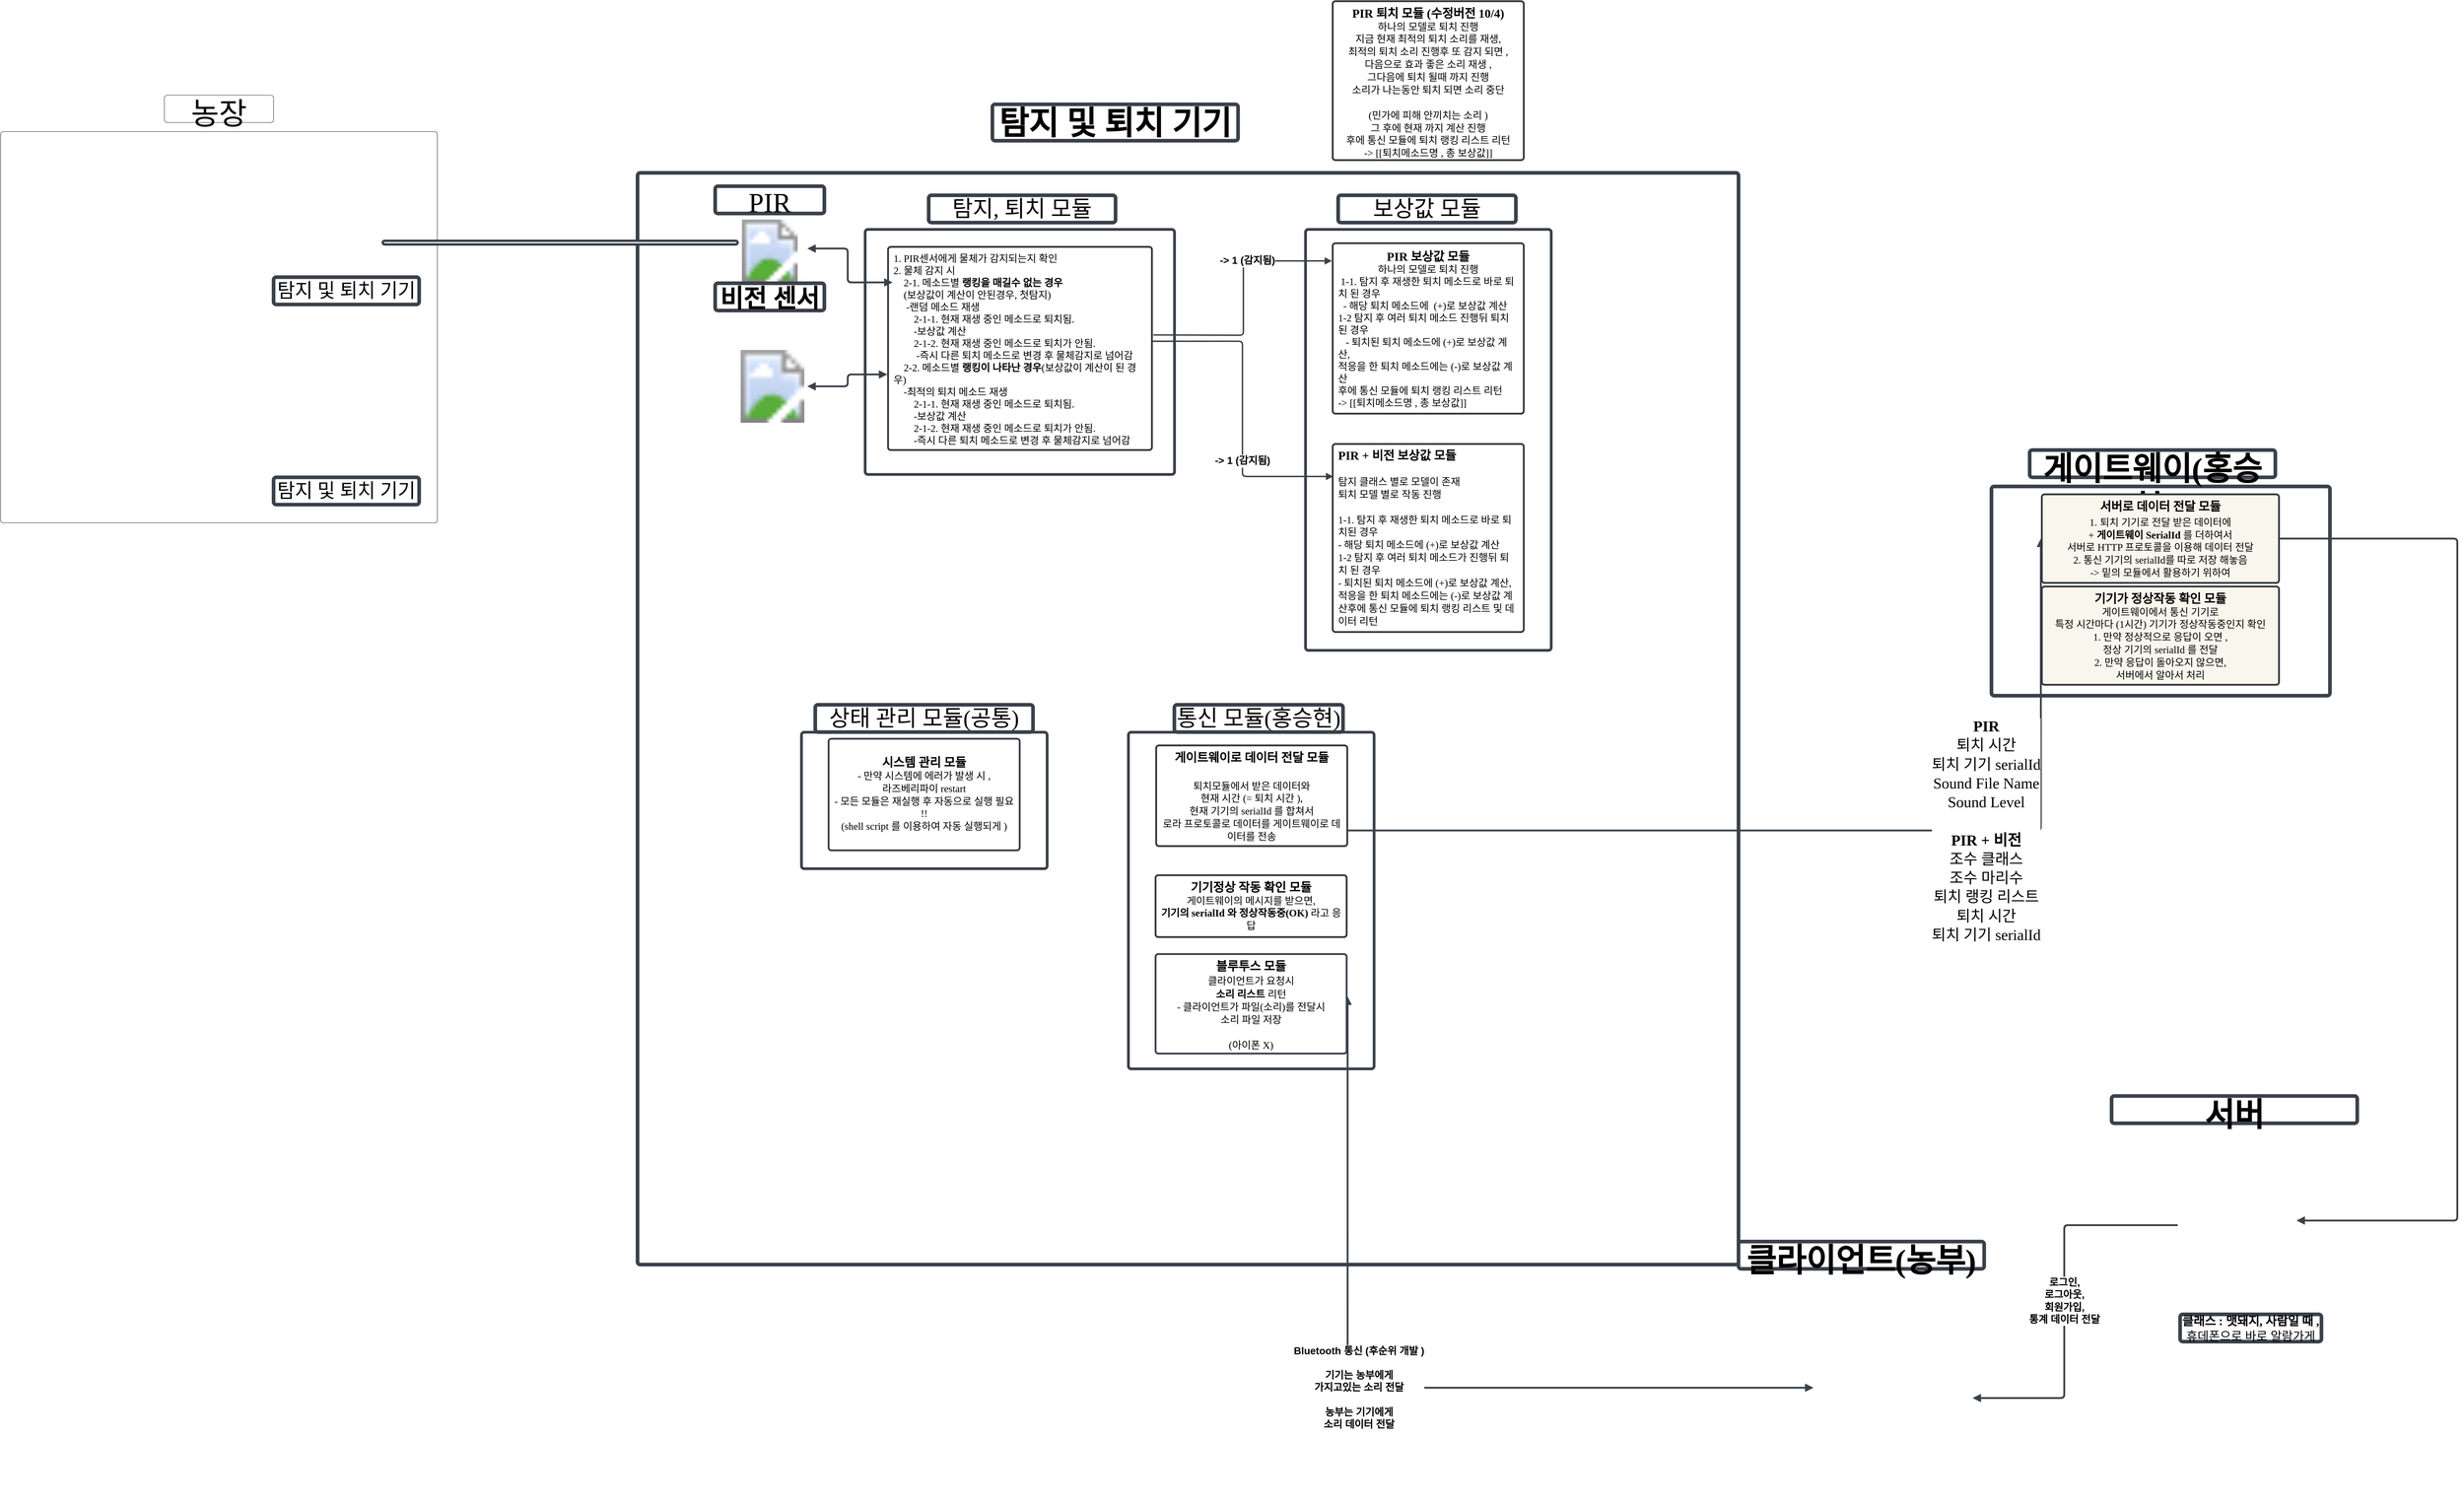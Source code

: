 <mxfile version="22.0.8" type="device">
  <diagram name="페이지-1" id="g4kg35ffdAl-vT05DxJy">
    <mxGraphModel dx="7135" dy="7624" grid="1" gridSize="10" guides="1" tooltips="1" connect="1" arrows="1" fold="1" page="1" pageScale="1" pageWidth="827" pageHeight="1169" math="0" shadow="0">
      <root>
        <mxCell id="0" />
        <mxCell id="1" parent="0" />
        <mxCell id="Yk3yq3EOusvbQGCcxjN9-13" value="" style="html=1;overflow=block;blockSpacing=1;whiteSpace=wrap;fontSize=13;spacing=9;strokeColor=#3a414a;strokeOpacity=100;rounded=1;absoluteArcSize=1;arcSize=9;strokeWidth=6;lucidId=CN~nvf4u_pia;fontColor=#000000;" parent="1" vertex="1">
          <mxGeometry x="-2580" y="-2747" width="1815" height="1800" as="geometry" />
        </mxCell>
        <mxCell id="Yk3yq3EOusvbQGCcxjN9-14" value="탐지 및 퇴치 기기" style="html=1;overflow=block;blockSpacing=1;whiteSpace=wrap;fontSize=53.3;fontFamily=Liberation Serif;fontColor=#000000;fontStyle=1;spacing=0;strokeColor=#3a414a;strokeOpacity=100;rounded=1;absoluteArcSize=1;arcSize=9;strokeWidth=6;fillColor=none;lucidId=pO~n.jC4jvng;" parent="1" vertex="1">
          <mxGeometry x="-1995" y="-2860" width="405" height="60" as="geometry" />
        </mxCell>
        <mxCell id="Yk3yq3EOusvbQGCcxjN9-16" value="PIR " style="html=1;overflow=block;blockSpacing=1;whiteSpace=wrap;fontSize=45;fontFamily=Liberation Serif;fontColor=#000000;spacing=0;strokeColor=#3a414a;strokeOpacity=100;rounded=1;absoluteArcSize=1;arcSize=9;strokeWidth=6;fillColor=none;lucidId=9R~nRO9~Obim;" parent="1" vertex="1">
          <mxGeometry x="-2452" y="-2725" width="180" height="45" as="geometry" />
        </mxCell>
        <mxCell id="Yk3yq3EOusvbQGCcxjN9-17" value="" style="html=1;overflow=block;blockSpacing=1;whiteSpace=wrap;fontSize=13;align=left;spacing=9;strokeColor=#3a414a;strokeOpacity=100;rounded=1;absoluteArcSize=1;arcSize=9;strokeWidth=4.5;lucidId=7S~nOM9Ey.OH;fontColor=#000000;" parent="1" vertex="1">
          <mxGeometry x="-2205" y="-2654" width="510" height="404" as="geometry" />
        </mxCell>
        <mxCell id="Yk3yq3EOusvbQGCcxjN9-18" value="탐지, 퇴치 모듈" style="html=1;overflow=block;blockSpacing=1;whiteSpace=wrap;fontSize=36.7;fontFamily=Liberation Serif;fontColor=#000000;spacing=0;strokeColor=#3a414a;strokeOpacity=100;rounded=1;absoluteArcSize=1;arcSize=9;strokeWidth=6;fillColor=none;lucidId=aT~nT_zsIljB;" parent="1" vertex="1">
          <mxGeometry x="-2100" y="-2710" width="308" height="45" as="geometry" />
        </mxCell>
        <mxCell id="Yk3yq3EOusvbQGCcxjN9-19" value="" style="html=1;overflow=block;blockSpacing=1;whiteSpace=wrap;shape=image;fontSize=13;spacing=0;strokeColor=none;strokeOpacity=100;strokeWidth=0;image=https://images.lucid.app/images/a1878244-3d0a-4eb4-8a07-587ca200e897/content;lucidId=FR~nQA9eKr4-;fontColor=#000000;" parent="1" vertex="1">
          <mxGeometry x="-2424" y="-2670" width="124" height="105" as="geometry" />
        </mxCell>
        <mxCell id="Yk3yq3EOusvbQGCcxjN9-20" value="&lt;font style=&quot;font-size: 16.7px;&quot;&gt;1. PIR센서에게 물체가 감지되는지 확인&lt;br&gt;2. 물체 감지 시&amp;nbsp;&lt;br&gt;&amp;nbsp;&amp;nbsp;&amp;nbsp;&amp;nbsp;2-1. 메소드별 &lt;b&gt;랭킹을 매길수 없는 경우&lt;/b&gt;&lt;br&gt;&amp;nbsp; &amp;nbsp; (보상값이 계산이 안된경우, 첫탐지)&lt;br&gt;&amp;nbsp; &amp;nbsp; &amp;nbsp;-랜덤 메소드 재생&lt;br&gt;&amp;nbsp;&amp;nbsp;&amp;nbsp;&amp;nbsp;&amp;nbsp;&amp;nbsp;&amp;nbsp;&amp;nbsp;2-1-1. 현재 재생 중인 메소드로 퇴치됨.&lt;br&gt;&amp;nbsp;&amp;nbsp;&amp;nbsp;&amp;nbsp;&amp;nbsp;&amp;nbsp;&amp;nbsp;&amp;nbsp;-보상값 계산&amp;nbsp;&lt;br&gt;&amp;nbsp;&amp;nbsp;&amp;nbsp;&amp;nbsp;&amp;nbsp;&amp;nbsp;&amp;nbsp;&amp;nbsp;2-1-2. 현재 재생 중인 메소드로 퇴치가 안됨.&lt;br&gt;&amp;nbsp;&amp;nbsp;&amp;nbsp;&amp;nbsp;&amp;nbsp;&amp;nbsp;&amp;nbsp;&amp;nbsp;&amp;nbsp;-즉시 다른 퇴치 메소드로 변경 후 물체감지로 넘어감&lt;br&gt;&amp;nbsp;&amp;nbsp;&amp;nbsp;&amp;nbsp;2-2. 메소드별 &lt;b&gt;랭킹이 나타난 경우&lt;/b&gt;(보상값이 계산이 된 경우)&lt;br&gt;&amp;nbsp;&amp;nbsp;&amp;nbsp;&amp;nbsp;-최적의 퇴치 메소드 재생&lt;br&gt;&amp;nbsp;&amp;nbsp;&amp;nbsp;&amp;nbsp;&amp;nbsp;&amp;nbsp;&amp;nbsp;&amp;nbsp;2-1-1. 현재 재생 중인 메소드로 퇴치됨.&lt;br&gt;&amp;nbsp;&amp;nbsp;&amp;nbsp;&amp;nbsp;&amp;nbsp;&amp;nbsp;&amp;nbsp;&amp;nbsp;-보상값 계산&amp;nbsp;&lt;br&gt;&amp;nbsp;&amp;nbsp;&amp;nbsp;&amp;nbsp;&amp;nbsp;&amp;nbsp;&amp;nbsp;&amp;nbsp;2-1-2. 현재 재생 중인 메소드로 퇴치가 안됨.&lt;br&gt;&amp;nbsp;&amp;nbsp;&amp;nbsp;&amp;nbsp;&amp;nbsp;&amp;nbsp;&amp;nbsp;&amp;nbsp;-즉시 다른 퇴치 메소드로 변경 후 물체감지로 넘어감&lt;/font&gt;" style="points=[[0.017,0.175,0],[0.648,0.433,0],[0.936,0.929,0]];html=1;overflow=block;blockSpacing=1;whiteSpace=wrap;fontSize=13;fontFamily=Liberation Serif;spacing=9;strokeOpacity=100;fillOpacity=100;rounded=1;absoluteArcSize=1;arcSize=9;strokeWidth=3;lucidId=kU~nwxTLUXN0;strokeColor=#36393d;fillColor=#fff;textDirection=ltr;align=left;" parent="1" vertex="1">
          <mxGeometry x="-2167" y="-2625" width="435" height="335" as="geometry" />
        </mxCell>
        <mxCell id="Yk3yq3EOusvbQGCcxjN9-22" value="" style="html=1;jettySize=18;whiteSpace=wrap;overflow=block;blockSpacing=1;fontSize=13;strokeColor=#3a414a;strokeOpacity=100;strokeWidth=3;rounded=1;arcSize=12;edgeStyle=orthogonalEdgeStyle;startArrow=block;startFill=1;endArrow=block;endFill=1;exitX=0.017;exitY=0.175;exitPerimeter=0;entryX=1;entryY=0.455;entryPerimeter=0;lucidId=CV~nEvOosHYp;fontColor=#000000;" parent="1" source="Yk3yq3EOusvbQGCcxjN9-20" target="Yk3yq3EOusvbQGCcxjN9-19" edge="1">
          <mxGeometry width="100" height="100" relative="1" as="geometry">
            <Array as="points" />
          </mxGeometry>
        </mxCell>
        <mxCell id="Yk3yq3EOusvbQGCcxjN9-23" value="" style="html=1;overflow=block;blockSpacing=1;whiteSpace=wrap;fontSize=13;align=left;spacing=9;strokeColor=#3a414a;strokeOpacity=100;rounded=1;absoluteArcSize=1;arcSize=9;strokeWidth=4.5;lucidId=17~npsfqUW1K;fontColor=#000000;" parent="1" vertex="1">
          <mxGeometry x="-1479" y="-2654" width="405" height="694" as="geometry" />
        </mxCell>
        <mxCell id="Yk3yq3EOusvbQGCcxjN9-24" value="보상값 모듈" style="html=1;overflow=block;blockSpacing=1;whiteSpace=wrap;fontSize=36.7;fontFamily=Liberation Serif;fontColor=#000000;spacing=0;strokeColor=#3a414a;strokeOpacity=100;rounded=1;absoluteArcSize=1;arcSize=9;strokeWidth=6;fillColor=none;lucidId=97~nYcyejW2l;" parent="1" vertex="1">
          <mxGeometry x="-1425" y="-2710" width="293" height="45" as="geometry" />
        </mxCell>
        <mxCell id="Yk3yq3EOusvbQGCcxjN9-25" value="&lt;div style=&quot;text-align: center; font-size: 20px;&quot;&gt;&lt;span style=&quot;background-color: initial;&quot;&gt;&lt;font style=&quot;font-size: 20px;&quot;&gt;&lt;b&gt;PIR 보상값 모듈&lt;/b&gt;&lt;/font&gt;&lt;/span&gt;&lt;/div&gt;&lt;div style=&quot;text-align: center; font-size: 16.7px;&quot;&gt;&lt;span style=&quot;background-color: initial;&quot;&gt;&lt;font style=&quot;font-size: 16.7px;&quot;&gt;하나의 모델로 퇴치 진행&lt;/font&gt;&lt;/span&gt;&lt;/div&gt;&lt;font style=&quot;font-size: 16.7px;&quot;&gt;&amp;nbsp;1-1. 탐지 후 재생한 퇴치 메소드로 바로 퇴치 된 경우&amp;nbsp;&amp;nbsp;&amp;nbsp;&amp;nbsp;&lt;br&gt;&amp;nbsp; - 해당 퇴치 메소드에&amp;nbsp; (+)로 보상값 계산&lt;br&gt;1-2 탐지 후 여러 퇴치 메소드 진행뒤 퇴치 된 경우&amp;nbsp;&amp;nbsp;&amp;nbsp;&amp;nbsp;&lt;br&gt;&amp;nbsp; &amp;nbsp;- 퇴치된 퇴치 메소드에 (+)로 보상값 계산, &lt;br&gt;적응을 한 퇴치 메소드에는 (-)로 보상값 계산&lt;br&gt;후에 통신 모듈에 퇴치 랭킹 리스트 리턴 &lt;br&gt;-&amp;gt; [[퇴치메소드명 , 총 보상값]]&lt;/font&gt;" style="points=[[0.301,0.351,0],[0.88,0.889,0]];overflow=block;blockSpacing=1;fontSize=13;fontFamily=Liberation Serif;spacing=9;strokeColor=#36393d;strokeOpacity=100;fillOpacity=100;rounded=1;absoluteArcSize=1;arcSize=9;fillColor=#FFFFFF;strokeWidth=3;lucidId=v8~nYSRaR.1n;fontColor=#000000;textDirection=ltr;labelPosition=center;verticalLabelPosition=middle;align=left;verticalAlign=middle;html=1;horizontal=1;whiteSpace=wrap;" parent="1" vertex="1">
          <mxGeometry x="-1434" y="-2631" width="315" height="281" as="geometry" />
        </mxCell>
        <mxCell id="Yk3yq3EOusvbQGCcxjN9-26" value="&lt;div style=&quot;display: flex; justify-content: center; align-items: baseline; font-size: 0px; line-height: 1.25; margin-top: -2px;&quot;&gt;&lt;span&gt;&lt;span style=&quot;font-size: 20px; font-weight: bold; font-family: &amp;quot;Liberation Serif&amp;quot;;&quot;&gt;PIR + 비전 보상값 모듈 &lt;/span&gt;&lt;span style=&quot;font-size: 16.7px; font-family: &amp;quot;Liberation Serif&amp;quot;;&quot;&gt;&lt;br&gt;&lt;br&gt;탐지 클래스 별로 모델이 존재 &lt;br&gt;퇴치 모델 별로 작동 진행&lt;br&gt;&lt;br&gt;1-1. 탐지 후 재생한 퇴치 메소드로 바로 퇴치된 경우&lt;br&gt;- 해당 퇴치 메소드에 (+)로 보상값 계산&lt;br&gt;1-2 탐지 후 여러 퇴치 메소드가 진행뒤 퇴치 된 경우&lt;br&gt;- 퇴치된 퇴치 메소드에 (+)로 보상값 계산,&amp;nbsp;&lt;br&gt;적응을 한 퇴치 메소드에는 (-)로 보상값 계산후에 통신 모듈에&amp;nbsp;퇴치 랭킹 리스트 및 데이터 리턴&lt;br&gt;&lt;/span&gt;&lt;/span&gt;&lt;/div&gt;" style="points=[[0.311,0.436,0],[0.93,0.861,0]];html=1;overflow=block;blockSpacing=1;fontSize=13;fontFamily=Liberation Serif;spacing=9;strokeColor=#36393d;strokeOpacity=100;rounded=1;absoluteArcSize=1;arcSize=9;strokeWidth=3;lucidId=5caoUyy.vLRz;fillColor=#FFFFFF;fontColor=#000000;verticalAlign=top;align=left;horizontal=1;whiteSpace=wrap;" parent="1" vertex="1">
          <mxGeometry x="-1434" y="-2300" width="315" height="310" as="geometry" />
        </mxCell>
        <mxCell id="Yk3yq3EOusvbQGCcxjN9-27" value="" style="html=1;overflow=block;blockSpacing=1;whiteSpace=wrap;shape=image;fontSize=13;spacing=0;strokeColor=none;strokeOpacity=100;strokeWidth=0;image=https://images.lucid.app/images/405aea34-17d2-4e84-908d-1ff82cc86050/content;lucidId=kgaoMA1seIOq;fontColor=#000000;" parent="1" vertex="1">
          <mxGeometry x="-2415" y="-2455" width="115" height="120" as="geometry" />
        </mxCell>
        <mxCell id="Yk3yq3EOusvbQGCcxjN9-28" value="비전 센서" style="html=1;overflow=block;blockSpacing=1;whiteSpace=wrap;fontSize=41.7;fontFamily=Liberation Serif;fontColor=#000000;fontStyle=1;spacing=0;strokeColor=#3a414a;strokeOpacity=100;rounded=1;absoluteArcSize=1;arcSize=9;strokeWidth=6;fillColor=none;lucidId=2gaoMQbh3zTY;" parent="1" vertex="1">
          <mxGeometry x="-2452" y="-2565" width="180" height="45" as="geometry" />
        </mxCell>
        <mxCell id="Yk3yq3EOusvbQGCcxjN9-29" value="" style="html=1;jettySize=18;whiteSpace=wrap;overflow=block;blockSpacing=1;fontSize=13;strokeColor=#3a414a;strokeOpacity=100;strokeWidth=3;rounded=1;arcSize=12;edgeStyle=orthogonalEdgeStyle;startArrow=block;startFill=1;endArrow=block;endFill=1;exitX=1;exitY=0.5;exitPerimeter=0;entryX=-0.003;entryY=0.628;entryPerimeter=0;lucidId=Pkaoxe8T7ABV;fontColor=#000000;" parent="1" source="Yk3yq3EOusvbQGCcxjN9-27" target="Yk3yq3EOusvbQGCcxjN9-20" edge="1">
          <mxGeometry width="100" height="100" relative="1" as="geometry">
            <Array as="points" />
          </mxGeometry>
        </mxCell>
        <mxCell id="Yk3yq3EOusvbQGCcxjN9-37" value="" style="html=1;jettySize=18;whiteSpace=wrap;fontSize=13;strokeColor=#3a414a;strokeOpacity=100;strokeWidth=2.3;rounded=1;arcSize=12;edgeStyle=orthogonalEdgeStyle;startArrow=none;endArrow=block;endFill=1;entryX=-0.005;entryY=0.103;entryPerimeter=0;lucidId=zyao4NTb_Y_c;fontColor=#000000;" parent="1" target="Yk3yq3EOusvbQGCcxjN9-25" edge="1">
          <mxGeometry width="100" height="100" relative="1" as="geometry">
            <Array as="points" />
            <mxPoint x="-1730" y="-2480" as="sourcePoint" />
          </mxGeometry>
        </mxCell>
        <mxCell id="Yk3yq3EOusvbQGCcxjN9-38" value="-&amp;gt; 1 (감지됨)" style="text;html=1;resizable=0;labelBackgroundColor=default;align=center;verticalAlign=middle;fontStyle=1;fontColor=#000000;fontSize=16.7;" parent="Yk3yq3EOusvbQGCcxjN9-37" vertex="1">
          <mxGeometry x="0.328" relative="1" as="geometry" />
        </mxCell>
        <mxCell id="Yk3yq3EOusvbQGCcxjN9-41" value="" style="html=1;overflow=block;blockSpacing=1;whiteSpace=wrap;fontSize=13;align=left;spacing=9;strokeColor=#3a414a;strokeOpacity=100;rounded=1;absoluteArcSize=1;arcSize=9;strokeWidth=4.5;lucidId=99aozDVMrbZ~;fontColor=#000000;" parent="1" vertex="1">
          <mxGeometry x="-1771" y="-1825" width="405" height="555" as="geometry" />
        </mxCell>
        <mxCell id="Yk3yq3EOusvbQGCcxjN9-42" value="통신 모듈(홍승현)" style="html=1;overflow=block;blockSpacing=1;whiteSpace=wrap;fontSize=36.7;fontFamily=Liberation Serif;fontColor=#000000;spacing=0;strokeColor=#3a414a;strokeOpacity=100;rounded=1;absoluteArcSize=1;arcSize=9;strokeWidth=6;fillColor=none;lucidId=99aocPQjiaxS;" parent="1" vertex="1">
          <mxGeometry x="-1695" y="-1870" width="278" height="45" as="geometry" />
        </mxCell>
        <mxCell id="Yk3yq3EOusvbQGCcxjN9-43" value="&lt;div style=&quot;display: flex; justify-content: center; text-align: center; align-items: baseline; font-size: 0; line-height: 1.25;margin-top: -2px;&quot;&gt;&lt;span&gt;&lt;font color=&quot;#000000&quot;&gt;&lt;span style=&quot;font-size: 20px; font-weight: bold; font-family: &amp;quot;Liberation Serif&amp;quot;;&quot;&gt;게이트웨이로 데이터 전달 모듈&lt;br&gt;&lt;br&gt;&lt;/span&gt;&lt;span style=&quot;font-size: 16.7px; font-family: &amp;quot;Liberation Serif&amp;quot;;&quot;&gt;퇴치모듈에서 받은 데이터와 &lt;br&gt;현재 시간 (= 퇴치 시간 ),&lt;br&gt;현재 기기의 serialId 를 합쳐서 &lt;br&gt;로라 프로토콜로 데이터를 게이트웨이로 데이터를 전송&lt;/span&gt;&lt;/font&gt;&lt;/span&gt;&lt;/div&gt;" style="html=1;overflow=block;blockSpacing=1;whiteSpace=wrap;fontSize=13;fontFamily=Liberation Serif;spacing=9;strokeColor=#36393d;strokeOpacity=100;fillOpacity=100;rounded=1;absoluteArcSize=1;arcSize=9;fillColor=#FFFFFF;strokeWidth=3;lucidId=j-ao.9E9Jj5P;" parent="1" vertex="1">
          <mxGeometry x="-1725" y="-1803" width="315" height="166" as="geometry" />
        </mxCell>
        <mxCell id="Yk3yq3EOusvbQGCcxjN9-46" value="" style="html=1;overflow=block;blockSpacing=1;whiteSpace=wrap;fontSize=13;spacing=9;strokeColor=#3a414a;strokeOpacity=100;rounded=1;absoluteArcSize=1;arcSize=9;strokeWidth=6;lucidId=enco6C2bbJhk;fontColor=#000000;" parent="1" vertex="1">
          <mxGeometry x="-348" y="-2230" width="558" height="345" as="geometry" />
        </mxCell>
        <mxCell id="Yk3yq3EOusvbQGCcxjN9-47" value="게이트웨이(홍승현)" style="html=1;overflow=block;blockSpacing=1;whiteSpace=wrap;fontSize=53.3;fontFamily=Liberation Serif;fontColor=#000000;fontStyle=1;spacing=0;strokeColor=#3a414a;strokeOpacity=100;rounded=1;absoluteArcSize=1;arcSize=9;strokeWidth=6;fillColor=none;lucidId=tncoMCcHD2Hf;" parent="1" vertex="1">
          <mxGeometry x="-285" y="-2290" width="405" height="45" as="geometry" />
        </mxCell>
        <mxCell id="Yk3yq3EOusvbQGCcxjN9-48" value="" style="html=1;jettySize=18;whiteSpace=wrap;fontSize=13;strokeColor=#3a414a;strokeOpacity=100;strokeWidth=3;rounded=1;arcSize=12;edgeStyle=orthogonalEdgeStyle;startArrow=none;endArrow=block;endFill=1;exitX=1.005;exitY=0.845;exitPerimeter=0;entryX=-0.004;entryY=0.5;entryPerimeter=0;lucidId=ZncoI~Y_WNL4;fontColor=#000000;" parent="1" source="Yk3yq3EOusvbQGCcxjN9-43" target="Yk3yq3EOusvbQGCcxjN9-50" edge="1">
          <mxGeometry width="100" height="100" relative="1" as="geometry">
            <Array as="points" />
          </mxGeometry>
        </mxCell>
        <mxCell id="Yk3yq3EOusvbQGCcxjN9-49" value="&lt;div style=&quot;display: flex; justify-content: center; text-align: center; align-items: baseline; font-size: 0; line-height: 1.25;margin-top: -2px;&quot;&gt;&lt;span&gt;&lt;font color=&quot;#000000&quot;&gt;&lt;span style=&quot;font-size: 25px; font-weight: bold; font-family: &amp;quot;Liberation Serif&amp;quot;;&quot;&gt;PIR &lt;/span&gt;&lt;span style=&quot;font-size: 25px; font-family: &amp;quot;Liberation Serif&amp;quot;;&quot;&gt;&lt;br&gt;퇴치 시간&lt;br&gt;퇴치 기기 serialId&lt;br&gt;Sound File Name&lt;br&gt;Sound Level&lt;br&gt;&lt;br&gt;&lt;/span&gt;&lt;span style=&quot;font-size: 25px; font-weight: bold; font-family: &amp;quot;Liberation Serif&amp;quot;;&quot;&gt;PIR + 비전 &lt;br&gt;&lt;/span&gt;&lt;span style=&quot;font-size: 25px; font-family: &amp;quot;Liberation Serif&amp;quot;;&quot;&gt;조수 클래스&lt;br&gt;조수 마리수&lt;/span&gt;&lt;span style=&quot;font-size: 25px; font-weight: bold; font-family: &amp;quot;Liberation Serif&amp;quot;;&quot;&gt;&lt;br&gt;&lt;/span&gt;&lt;span style=&quot;font-size: 25px; font-family: &amp;quot;Liberation Serif&amp;quot;;&quot;&gt;퇴치 랭킹 리스트 &lt;br&gt;퇴치 시간&lt;br&gt;퇴치 기기 serialId&lt;/span&gt;&lt;/font&gt;&lt;/span&gt;&lt;/div&gt;" style="text;html=1;resizable=0;labelBackgroundColor=#FFFFFF;align=center;verticalAlign=middle;fontFamily=Liberation Serif;fontColor=default;" parent="Yk3yq3EOusvbQGCcxjN9-48" vertex="1">
          <mxGeometry x="0.295" relative="1" as="geometry" />
        </mxCell>
        <mxCell id="Yk3yq3EOusvbQGCcxjN9-50" value="&lt;div style=&quot;display: flex; justify-content: center; text-align: center; align-items: baseline; font-size: 0; line-height: 1.25;margin-top: -2px;&quot;&gt;&lt;span&gt;&lt;font color=&quot;#000000&quot;&gt;&lt;span style=&quot;font-size: 20px; font-weight: bold; font-family: &amp;quot;Liberation Serif&amp;quot;;&quot;&gt;서버로 데이터 전달 모듈&lt;br&gt;&lt;/span&gt;&lt;span style=&quot;font-size: 16.7px; font-family: &amp;quot;Liberation Serif&amp;quot;;&quot;&gt;1.&lt;/span&gt;&lt;span style=&quot;font-size: 20px; font-weight: bold; font-family: &amp;quot;Liberation Serif&amp;quot;;&quot;&gt; &lt;/span&gt;&lt;span style=&quot;font-size: 16.7px; font-family: &amp;quot;Liberation Serif&amp;quot;;&quot;&gt;퇴치 기기로 전달 받은 데이터에 &lt;br&gt;+ &lt;/span&gt;&lt;span style=&quot;font-size: 16.7px; font-weight: bold; font-family: &amp;quot;Liberation Serif&amp;quot;;&quot;&gt;게이트웨이 SerialId &lt;/span&gt;&lt;span style=&quot;font-size: 16.7px; font-family: &amp;quot;Liberation Serif&amp;quot;;&quot;&gt;를 더하여서&lt;br&gt;서버로 HTTP 프로토콜을 이용해 데이터 전달&lt;br&gt;2. 통신 기기의 serialId를 따로 저장 해놓음 &lt;br&gt;-&amp;gt; 밑의 모듈에서 활용하기 위하여 &lt;/span&gt;&lt;/font&gt;&lt;/span&gt;&lt;/div&gt;" style="html=1;overflow=block;blockSpacing=1;whiteSpace=wrap;fontSize=13;fontFamily=Liberation Serif;spacing=9;strokeColor=#36393d;strokeOpacity=100;fillOpacity=100;rounded=1;absoluteArcSize=1;arcSize=9;fillColor=#f9f7ed;strokeWidth=3;lucidId=.nco4kXjDqW2;" parent="1" vertex="1">
          <mxGeometry x="-265" y="-2217" width="391" height="146" as="geometry" />
        </mxCell>
        <mxCell id="Yk3yq3EOusvbQGCcxjN9-51" value="&lt;div style=&quot;display: flex; justify-content: center; text-align: center; align-items: baseline; font-size: 0; line-height: 1.25;margin-top: -2px;&quot;&gt;&lt;span&gt;&lt;font color=&quot;#000000&quot;&gt;&lt;span style=&quot;font-size: 20px; font-weight: bold; font-family: &amp;quot;Liberation Serif&amp;quot;;&quot;&gt;기기가 정상작동 확인 모듈 &lt;br&gt;&lt;/span&gt;&lt;span style=&quot;font-size: 16.7px; font-family: &amp;quot;Liberation Serif&amp;quot;;&quot;&gt;게이트웨이에서 통신 기기로 &lt;br&gt;특정 시간마다 (1시간) 기기가 정상작동중인지 확인 &lt;br&gt;1. 만약 정상적으로 응답이 오면 , &lt;br&gt;정상 기기의 serialId 를 전달 &lt;br&gt;2. 만약 응답이 돌아오지 않으면, &lt;br&gt;서버에서 알아서 처리&lt;/span&gt;&lt;/font&gt;&lt;/span&gt;&lt;/div&gt;" style="html=1;overflow=block;blockSpacing=1;whiteSpace=wrap;fontSize=13;fontFamily=Liberation Serif;spacing=9;strokeColor=#36393d;strokeOpacity=100;rounded=1;absoluteArcSize=1;arcSize=9;strokeWidth=3;lucidId=UtcoeAHZfJn8;fillColor=#f9f7ed;" parent="1" vertex="1">
          <mxGeometry x="-265" y="-2065" width="391" height="162" as="geometry" />
        </mxCell>
        <mxCell id="Yk3yq3EOusvbQGCcxjN9-52" value="" style="html=1;jettySize=18;whiteSpace=wrap;overflow=block;blockSpacing=1;fontSize=13;fontFamily=Liberation Serif;strokeColor=#3a414a;strokeOpacity=100;strokeWidth=3;rounded=1;arcSize=12;edgeStyle=orthogonalEdgeStyle;startArrow=none;endArrow=block;endFill=1;exitX=1.004;exitY=0.5;exitPerimeter=0;entryX=0.82;entryY=0.475;entryPerimeter=0;lucidId=gBcofkO1nhFa;fontColor=#000000;" parent="1" source="Yk3yq3EOusvbQGCcxjN9-50" target="Yk3yq3EOusvbQGCcxjN9-53" edge="1">
          <mxGeometry width="100" height="100" relative="1" as="geometry">
            <Array as="points">
              <mxPoint x="420" y="-2144" />
              <mxPoint x="420" y="-1020" />
            </Array>
          </mxGeometry>
        </mxCell>
        <mxCell id="Yk3yq3EOusvbQGCcxjN9-53" value="" style="html=1;overflow=block;blockSpacing=1;whiteSpace=wrap;shape=image;fontSize=13;spacing=3.8;strokeColor=none;strokeOpacity=100;strokeWidth=0;image=https://images.lucid.app/images/961ac281-3def-46a2-be6f-95f6c7ad234b/content;imageAspect=0;lucidId=UFeoVPnknfVt;fontColor=#000000;" parent="1" vertex="1">
          <mxGeometry x="-96" y="-1165" width="306" height="306" as="geometry" />
        </mxCell>
        <mxCell id="Yk3yq3EOusvbQGCcxjN9-54" value="서버" style="html=1;overflow=block;blockSpacing=1;whiteSpace=wrap;fontSize=53.3;fontFamily=Liberation Serif;fontColor=#000000;fontStyle=1;spacing=0;strokeColor=#3a414a;strokeOpacity=100;rounded=1;absoluteArcSize=1;arcSize=9;strokeWidth=6;fillColor=none;lucidId=1FeokX3WU52W;" parent="1" vertex="1">
          <mxGeometry x="-150" y="-1225" width="405" height="45" as="geometry" />
        </mxCell>
        <mxCell id="Yk3yq3EOusvbQGCcxjN9-55" value="" style="html=1;overflow=block;blockSpacing=1;whiteSpace=wrap;shape=image;fontSize=13;spacing=3.8;strokeColor=none;strokeOpacity=100;strokeWidth=0;image=https://images.lucid.app/images/959b7a6e-96c8-4cfe-b187-fe56981d25eb/content;imageAspect=0;lucidId=nGeohGMjLjGY;fontColor=#000000;" parent="1" vertex="1">
          <mxGeometry x="-765" y="-955" width="405" height="405" as="geometry" />
        </mxCell>
        <mxCell id="Yk3yq3EOusvbQGCcxjN9-56" value="클라이언트(농부)" style="html=1;overflow=block;blockSpacing=1;whiteSpace=wrap;fontSize=53.3;fontFamily=Liberation Serif;fontColor=#000000;fontStyle=1;spacing=0;strokeColor=#3a414a;strokeOpacity=100;rounded=1;absoluteArcSize=1;arcSize=9;strokeWidth=6;fillColor=none;lucidId=wGeoadyNKcOU;" parent="1" vertex="1">
          <mxGeometry x="-765" y="-985" width="405" height="45" as="geometry" />
        </mxCell>
        <mxCell id="Yk3yq3EOusvbQGCcxjN9-57" value="" style="html=1;jettySize=18;whiteSpace=wrap;overflow=block;blockSpacing=1;fontSize=13;strokeColor=#3a414a;strokeOpacity=100;strokeWidth=3;rounded=1;arcSize=12;edgeStyle=orthogonalEdgeStyle;startArrow=none;endArrow=block;endFill=1;exitX=0.18;exitY=0.5;exitPerimeter=0;entryX=0.953;entryY=0.563;entryPerimeter=0;lucidId=4GeoLg3owGjT;fontColor=#000000;" parent="1" source="Yk3yq3EOusvbQGCcxjN9-53" target="Yk3yq3EOusvbQGCcxjN9-55" edge="1">
          <mxGeometry width="100" height="100" relative="1" as="geometry">
            <Array as="points" />
          </mxGeometry>
        </mxCell>
        <mxCell id="Yk3yq3EOusvbQGCcxjN9-58" value="로그인, &#xa;로그아웃, &#xa;회원가입,&#xa;통계 데이터 전달" style="text;html=1;resizable=0;labelBackgroundColor=default;align=center;verticalAlign=middle;fontStyle=1;fontColor=#000000;fontSize=16.7;" parent="Yk3yq3EOusvbQGCcxjN9-57" vertex="1">
          <mxGeometry relative="1" as="geometry" />
        </mxCell>
        <mxCell id="Yk3yq3EOusvbQGCcxjN9-59" value="" style="html=1;jettySize=18;whiteSpace=wrap;fontSize=13;strokeColor=#3a414a;strokeOpacity=100;strokeWidth=3;rounded=1;arcSize=12;edgeStyle=orthogonalEdgeStyle;startArrow=block;startFill=1;endArrow=block;endFill=1;exitX=0.305;exitY=0.521;exitPerimeter=0;entryX=1.005;entryY=0.427;entryPerimeter=0;lucidId=3Heo_iVfI2pm;fontColor=#000000;" parent="1" source="Yk3yq3EOusvbQGCcxjN9-55" target="Yk3yq3EOusvbQGCcxjN9-62" edge="1">
          <mxGeometry width="100" height="100" relative="1" as="geometry">
            <Array as="points" />
          </mxGeometry>
        </mxCell>
        <mxCell id="Yk3yq3EOusvbQGCcxjN9-60" value="Bluetooth 통신 (후순위 개발 )&#xa;&#xa;기기는 농부에게&#xa;가지고있는 소리 전달 &#xa;&#xa;농부는 기기에게 &#xa;소리 데이터 전달 " style="text;html=1;resizable=0;labelBackgroundColor=#FFFFFF;align=center;verticalAlign=middle;fontStyle=1;fontColor=#000000;fontSize=16.7;" parent="Yk3yq3EOusvbQGCcxjN9-59" vertex="1">
          <mxGeometry x="0.061" relative="1" as="geometry" />
        </mxCell>
        <mxCell id="Yk3yq3EOusvbQGCcxjN9-61" value="" style="html=1;overflow=block;blockSpacing=1;whiteSpace=wrap;shape=image;fontSize=13;spacing=3.8;strokeColor=none;strokeOpacity=100;strokeWidth=0;image=https://images.lucid.app/images/ad247eb2-a99e-4f70-9727-a3c796f904f6/content;imageAspect=0;lucidId=JMeoTq~NuZVK;fontColor=#000000;" parent="1" vertex="1">
          <mxGeometry x="-1340" y="-920" width="84" height="96" as="geometry" />
        </mxCell>
        <mxCell id="Yk3yq3EOusvbQGCcxjN9-62" value="&lt;div style=&quot;display: flex; justify-content: center; text-align: center; align-items: baseline; font-size: 0; line-height: 1.25;margin-top: -2px;&quot;&gt;&lt;span&gt;&lt;span style=&quot;font-size: 20px; font-weight: bold; font-family: &amp;quot;Liberation Serif&amp;quot;;&quot;&gt;블루투스 모듈&#xa;&lt;/span&gt;&lt;span style=&quot;font-size: 16.7px; font-family: &amp;quot;Liberation Serif&amp;quot;;&quot;&gt;클라이언트가 요청시 &lt;/span&gt;&lt;span style=&quot;font-size: 18.3px; font-weight: bold; font-family: &amp;quot;Liberation Serif&amp;quot;;&quot;&gt;&#xa;&lt;/span&gt;&lt;span style=&quot;font-size: 16.7px; font-weight: bold; font-family: &amp;quot;Liberation Serif&amp;quot;;&quot;&gt;소리 리스트&lt;/span&gt;&lt;span style=&quot;font-size: 18.3px; font-weight: bold; font-family: &amp;quot;Liberation Serif&amp;quot;;&quot;&gt; &lt;/span&gt;&lt;span style=&quot;font-size: 16.7px; font-family: &amp;quot;Liberation Serif&amp;quot;;&quot;&gt;리턴&#xa;- 클라이언트가 파일(소리)를 전달시&#xa;소리 파일 저장&#xa;&#xa;(아이폰 X)&lt;/span&gt;&lt;/span&gt;&lt;/div&gt;" style="html=1;overflow=block;blockSpacing=1;whiteSpace=wrap;fontSize=13;fontFamily=Liberation Serif;spacing=9;strokeColor=#3a414a;strokeOpacity=100;rounded=1;absoluteArcSize=1;arcSize=9;strokeWidth=3;lucidId=r_eozw5MEk9C;fontColor=#000000;fillColor=#FFFFFF;" parent="1" vertex="1">
          <mxGeometry x="-1726" y="-1459" width="315" height="164" as="geometry" />
        </mxCell>
        <mxCell id="Yk3yq3EOusvbQGCcxjN9-63" value="" style="html=1;overflow=block;blockSpacing=1;whiteSpace=wrap;fontSize=13;align=left;spacing=9;strokeColor=#3a414a;strokeOpacity=100;rounded=1;absoluteArcSize=1;arcSize=9;strokeWidth=4.5;lucidId=dgfojXSFa.9H;fontColor=#000000;" parent="1" vertex="1">
          <mxGeometry x="-2310" y="-1825" width="405" height="225" as="geometry" />
        </mxCell>
        <mxCell id="Yk3yq3EOusvbQGCcxjN9-64" value="상태 관리 모듈(공통)" style="html=1;overflow=block;blockSpacing=1;whiteSpace=wrap;fontSize=36.7;fontFamily=Liberation Serif;fontColor=#000000;spacing=0;strokeColor=#3a414a;strokeOpacity=100;rounded=1;absoluteArcSize=1;arcSize=9;strokeWidth=6;fillColor=default;lucidId=dgfo3w7KFCDk;" parent="1" vertex="1">
          <mxGeometry x="-2287" y="-1870" width="359" height="45" as="geometry" />
        </mxCell>
        <mxCell id="Yk3yq3EOusvbQGCcxjN9-65" value="&lt;div style=&quot;display: flex; justify-content: center; text-align: center; align-items: baseline; font-size: 0; line-height: 1.25;margin-top: -2px;&quot;&gt;&lt;span&gt;&lt;span style=&quot;font-size: 20px; font-weight: bold; font-family: &amp;quot;Liberation Serif&amp;quot;;&quot;&gt;시스템 관리 모듈&#xa;&lt;/span&gt;&lt;span style=&quot;font-size: 16.7px; font-family: &amp;quot;Liberation Serif&amp;quot;;&quot;&gt;- 만약 시스템에 에러가 발생 시 , &#xa;라즈베리파이 restart&#xa;- 모든 모듈은 재실행 후 자동으로 실행 필요 !! &#xa;(shell script 를 이용하여 자동  실행되게 ) &lt;/span&gt;&lt;/span&gt;&lt;/div&gt;" style="html=1;overflow=block;blockSpacing=1;whiteSpace=wrap;fontSize=13;fontFamily=Liberation Serif;spacing=9;strokeColor=#3a414a;strokeOpacity=100;fillOpacity=100;rounded=1;absoluteArcSize=1;arcSize=9;fillColor=#FFFFFF;strokeWidth=3;lucidId=XgfolkwY4.H5;fontColor=#000000;gradientColor=none;fillStyle=auto;" parent="1" vertex="1">
          <mxGeometry x="-2265" y="-1814" width="315" height="184" as="geometry" />
        </mxCell>
        <mxCell id="Yk3yq3EOusvbQGCcxjN9-67" value="&lt;div style=&quot;display: flex; justify-content: center; text-align: center; align-items: baseline; font-size: 0; line-height: 1.25;margin-top: -2px;&quot;&gt;&lt;span&gt;&lt;span style=&quot;background-color: rgb(255, 255, 255);&quot;&gt;&lt;font color=&quot;#000000&quot;&gt;&lt;span style=&quot;font-size: 20px; font-weight: bold; font-family: &amp;quot;Liberation Serif&amp;quot;;&quot;&gt;기기정상 작동 확인 모듈 &lt;br&gt;&lt;/span&gt;&lt;span style=&quot;font-size: 16.7px; font-family: &amp;quot;Liberation Serif&amp;quot;;&quot;&gt;게이트웨이의 메시지를 받으면,&lt;br&gt;&lt;/span&gt;&lt;span style=&quot;font-size: 16.7px; font-weight: bold; font-family: &amp;quot;Liberation Serif&amp;quot;;&quot;&gt;기기의 serialId 와 정상작동중(OK)&lt;/span&gt;&lt;span style=&quot;font-size: 16.7px; font-family: &amp;quot;Liberation Serif&amp;quot;;&quot;&gt; 라고 응답 &lt;/span&gt;&lt;/font&gt;&lt;/span&gt;&lt;/span&gt;&lt;/div&gt;" style="html=1;overflow=block;blockSpacing=1;whiteSpace=wrap;fontSize=13;fontFamily=Liberation Serif;spacing=9;strokeColor=#36393d;strokeOpacity=100;rounded=1;absoluteArcSize=1;arcSize=9;strokeWidth=3;lucidId=tqfonsq8aC~q;fillColor=#FFFFFF;" parent="1" vertex="1">
          <mxGeometry x="-1726" y="-1589" width="315" height="102" as="geometry" />
        </mxCell>
        <mxCell id="Yk3yq3EOusvbQGCcxjN9-68" value="&lt;div style=&quot;display: flex; justify-content: center; text-align: center; align-items: baseline; font-size: 0; line-height: 1.25;margin-top: -2px;&quot;&gt;&lt;span&gt;&lt;span style=&quot;font-size: 20px; font-weight: bold; font-family: &amp;quot;Liberation Serif&amp;quot;;&quot;&gt;클래스 : 맷돼지, 사람일 때 ,&lt;/span&gt;&lt;span style=&quot;font-size: 20px; font-family: &amp;quot;Liberation Serif&amp;quot;;&quot;&gt;&#xa;휴데폰으로 바로 알람가게&lt;/span&gt;&lt;/span&gt;&lt;/div&gt;" style="html=1;overflow=block;blockSpacing=1;whiteSpace=wrap;fontSize=13;fontFamily=Liberation Serif;spacing=0;strokeColor=#3a414a;strokeOpacity=100;rounded=1;absoluteArcSize=1;arcSize=9;strokeWidth=6;fillColor=none;lucidId=JnOo8NrqPREu;fontColor=#000000;" parent="1" vertex="1">
          <mxGeometry x="-37" y="-865" width="233" height="45" as="geometry" />
        </mxCell>
        <mxCell id="Yk3yq3EOusvbQGCcxjN9-69" value="&lt;div style=&quot;display: flex; justify-content: center; text-align: center; align-items: baseline; font-size: 0; line-height: 1.25;margin-top: -2px;&quot;&gt;&lt;span&gt;&lt;span style=&quot;font-size: 20px; font-weight: bold; font-family: &amp;quot;Liberation Serif&amp;quot;;&quot;&gt;PIR 퇴치 모듈 (수정버전 10/4)&lt;/span&gt;&lt;span style=&quot;font-size: 16.7px; font-family: &amp;quot;Liberation Serif&amp;quot;;&quot;&gt;&#xa;하나의 모델로 퇴치 진행 &#xa;지금 현재 최적의 퇴치 소리를 재생,&#xa;최적의 퇴치 소리 진행후 또 감지 되면 ,&#xa;다음으로 효과 좋은 소리 재생 ,&#xa;그다음에 퇴치 될때 까지 진행&#xa;소리가 나는동안 퇴치 되면 소리 중단 &#xa;&#xa;(민가에 피해 안끼치는 소리 )&#xa;그 후에 현재 까지 계산 진행&#xa;후에 통신 모듈에 퇴치 랭킹 리스트 리턴 &#xa;-&amp;gt; [[퇴치메소드명 , 총 보상값]]&lt;/span&gt;&lt;/span&gt;&lt;/div&gt;" style="html=1;overflow=block;blockSpacing=1;whiteSpace=wrap;fontSize=13;fontFamily=Liberation Serif;spacing=9;strokeColor=#36393d;strokeOpacity=100;fillOpacity=100;rounded=1;absoluteArcSize=1;arcSize=9;fillColor=#FFFFFF;strokeWidth=3;lucidId=VzNASet-At1C;fontColor=#000000;" parent="1" vertex="1">
          <mxGeometry x="-1434" y="-3030" width="315" height="262" as="geometry" />
        </mxCell>
        <mxCell id="Yk3yq3EOusvbQGCcxjN9-70" value="" style="html=1;overflow=block;blockSpacing=1;whiteSpace=wrap;fontSize=13;spacing=9;strokeColor=#36393d;strokeOpacity=100;rounded=1;absoluteArcSize=1;arcSize=9;strokeWidth=0.8;lucidId=kH~nJWbJSTwi;fillColor=#FFFFFF;" parent="1" vertex="1">
          <mxGeometry x="-3630" y="-2815" width="720" height="645" as="geometry" />
        </mxCell>
        <mxCell id="Yk3yq3EOusvbQGCcxjN9-71" value="농장" style="html=1;overflow=block;blockSpacing=1;whiteSpace=wrap;fontSize=50;fontFamily=Liberation Serif;fontColor=#000000;spacing=0;strokeColor=#3a414a;strokeOpacity=100;rounded=1;absoluteArcSize=1;arcSize=9;strokeWidth=0.8;fillColor=none;lucidId=wH~nbhtN7AvN;" parent="1" vertex="1">
          <mxGeometry x="-3360" y="-2875" width="180" height="45" as="geometry" />
        </mxCell>
        <mxCell id="Yk3yq3EOusvbQGCcxjN9-72" value="" style="html=1;overflow=block;blockSpacing=1;whiteSpace=wrap;shape=image;fontSize=13;spacing=3.8;strokeColor=none;strokeOpacity=100;strokeWidth=0;image=https://images.lucid.app/images/4065e614-2b41-446e-964d-555b9b96bae8/content;imageAspect=0;lucidId=UI~nObeM39~h;fontColor=#000000;" parent="1" vertex="1">
          <mxGeometry x="-3150" y="-2755" width="180" height="180" as="geometry" />
        </mxCell>
        <mxCell id="Yk3yq3EOusvbQGCcxjN9-73" value="" style="html=1;overflow=block;blockSpacing=1;whiteSpace=wrap;shape=image;fontSize=13;spacing=3.8;strokeColor=none;strokeOpacity=100;strokeWidth=0;image=https://images.lucid.app/images/4065e614-2b41-446e-964d-555b9b96bae8/content;imageAspect=0;lucidId=.I~nr~8AU8CQ;fontColor=#000000;" parent="1" vertex="1">
          <mxGeometry x="-3150" y="-2425" width="180" height="180" as="geometry" />
        </mxCell>
        <mxCell id="Yk3yq3EOusvbQGCcxjN9-74" value="" style="html=1;overflow=block;blockSpacing=1;whiteSpace=wrap;shape=image;fontSize=13;spacing=3.8;strokeColor=none;strokeOpacity=100;strokeWidth=0;image=https://images.lucid.app/images/c2e5a111-6b5b-4802-8b31-83f8e9e0d681/content;imageAspect=0;lucidId=dK~nxr-gxEJs;fontColor=#000000;" parent="1" vertex="1">
          <mxGeometry x="-3570" y="-2755" width="180" height="180" as="geometry" />
        </mxCell>
        <mxCell id="Yk3yq3EOusvbQGCcxjN9-75" value="" style="html=1;overflow=block;blockSpacing=1;whiteSpace=wrap;shape=image;fontSize=13;spacing=3.8;strokeColor=none;strokeOpacity=100;strokeWidth=0;image=https://images.lucid.app/images/c2e5a111-6b5b-4802-8b31-83f8e9e0d681/content;imageAspect=0;lucidId=dL~nm1aOcu34;fontColor=#000000;" parent="1" vertex="1">
          <mxGeometry x="-3570" y="-2425" width="180" height="180" as="geometry" />
        </mxCell>
        <mxCell id="Yk3yq3EOusvbQGCcxjN9-76" value="" style="html=1;overflow=block;blockSpacing=1;whiteSpace=wrap;shape=image;fontSize=13;spacing=3.8;strokeColor=none;strokeOpacity=100;strokeWidth=0;image=https://images.lucid.app/images/cc6cae5e-a078-4d53-8b24-31c98f30b4c6/content;imageAspect=0;lucidId=dL~n-uqD8~Kb;fontColor=#000000;" parent="1" vertex="1">
          <mxGeometry x="-3465" y="-2395" width="96" height="96" as="geometry" />
        </mxCell>
        <mxCell id="Yk3yq3EOusvbQGCcxjN9-77" value="" style="html=1;overflow=block;blockSpacing=1;whiteSpace=wrap;shape=image;fontSize=13;spacing=3.8;strokeColor=none;strokeOpacity=100;strokeWidth=0;image=https://images.lucid.app/images/cc6cae5e-a078-4d53-8b24-31c98f30b4c6/content;imageAspect=0;lucidId=pN~nX027RyqQ;fontColor=#000000;" parent="1" vertex="1">
          <mxGeometry x="-3465" y="-2725" width="96" height="96" as="geometry" />
        </mxCell>
        <mxCell id="Yk3yq3EOusvbQGCcxjN9-78" value="탐지 및 퇴치 기기" style="html=1;overflow=block;blockSpacing=1;whiteSpace=wrap;fontSize=31.7;fontFamily=Liberation Serif;fontColor=#000000;spacing=0;strokeColor=#3a414a;strokeOpacity=100;rounded=1;absoluteArcSize=1;arcSize=9;strokeWidth=6;fillColor=none;lucidId=ON~njoUaF32p;" parent="1" vertex="1">
          <mxGeometry x="-3180" y="-2245" width="240" height="45" as="geometry" />
        </mxCell>
        <mxCell id="Yk3yq3EOusvbQGCcxjN9-79" value="탐지 및 퇴치 기기" style="html=1;overflow=block;blockSpacing=1;whiteSpace=wrap;fontSize=31.7;fontFamily=Liberation Serif;fontColor=#000000;spacing=0;strokeColor=#3a414a;strokeOpacity=100;rounded=1;absoluteArcSize=1;arcSize=9;strokeWidth=6;fillColor=none;lucidId=dO~n-qm-hePt;" parent="1" vertex="1">
          <mxGeometry x="-3180" y="-2575" width="240" height="45" as="geometry" />
        </mxCell>
        <mxCell id="Yk3yq3EOusvbQGCcxjN9-80" value="" style="html=1;overflow=block;blockSpacing=1;whiteSpace=wrap;fontSize=13;spacing=0;strokeColor=#3a414a;strokeOpacity=100;rounded=1;absoluteArcSize=1;arcSize=9;strokeWidth=4;lucidId=DO~nPbDwtitz;fontColor=#000000;" parent="1" vertex="1">
          <mxGeometry x="-3000" y="-2635" width="585" height="6" as="geometry" />
        </mxCell>
        <mxCell id="cuh6t_2YXbguOrbLLfOw-1" value="" style="html=1;jettySize=18;whiteSpace=wrap;fontSize=13;strokeColor=#3a414a;strokeOpacity=100;strokeWidth=2.3;rounded=1;arcSize=12;edgeStyle=orthogonalEdgeStyle;startArrow=none;endArrow=block;endFill=1;entryX=0.002;entryY=0.172;entryPerimeter=0;lucidId=zyao4NTb_Y_c;fontColor=#000000;entryDx=0;entryDy=0;exitX=1.001;exitY=0.464;exitDx=0;exitDy=0;exitPerimeter=0;" edge="1" parent="1" source="Yk3yq3EOusvbQGCcxjN9-20" target="Yk3yq3EOusvbQGCcxjN9-26">
          <mxGeometry width="100" height="100" relative="1" as="geometry">
            <Array as="points" />
            <mxPoint x="-1720" y="-2470" as="sourcePoint" />
            <mxPoint x="-1426" y="-2592" as="targetPoint" />
          </mxGeometry>
        </mxCell>
        <mxCell id="cuh6t_2YXbguOrbLLfOw-2" value="-&amp;gt; 1 (감지됨)" style="text;html=1;resizable=0;labelBackgroundColor=default;align=center;verticalAlign=middle;fontStyle=1;fontColor=#000000;fontSize=16.7;" vertex="1" parent="cuh6t_2YXbguOrbLLfOw-1">
          <mxGeometry x="0.328" relative="1" as="geometry" />
        </mxCell>
      </root>
    </mxGraphModel>
  </diagram>
</mxfile>

